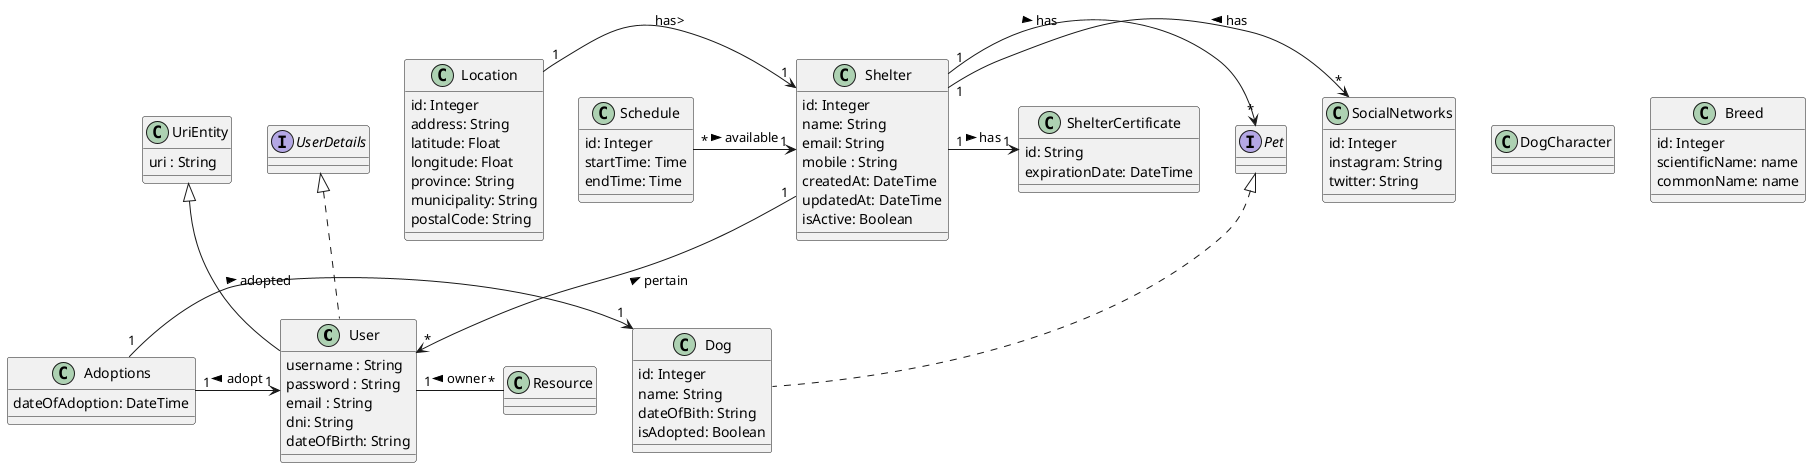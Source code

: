 @startuml
class User extends UriEntity implements UserDetails {
  username : String
  password : String
  email : String
  dni: String
  dateOfBirth: String
}


class UriEntity {
  uri : String
}

class Dog implements Pet {
  id: Integer
  name: String
  dateOfBith: String
  isAdopted: Boolean
}

class Shelter {
  id: Integer
  name: String
  email: String
  mobile : String
  createdAt: DateTime
  updatedAt: DateTime
  isActive: Boolean
}

class Location {
 id: Integer
 address: String
 latitude: Float
 longitude: Float
 province: String
 municipality: String
 postalCode: String
}

class ShelterCertificate {
  id: String
  expirationDate: DateTime
}

class SocialNetworks {
  id: Integer
  instagram: String
  twitter: String
}

class Schedule {
    id: Integer
    startTime: Time
    endTime: Time
}

class Adoptions {
    dateOfAdoption: DateTime
}

class DogCharacter{

}

class Breed{
 id: Integer
 scientificName: name
 commonName: name
}



User "1" --right-- "*" Resource : owner <
Location "1" -> "1" Shelter : has>
Shelter "1" -> "*" User : < pertain
Shelter "1" -> "*" SocialNetworks : < has
Shelter "1" -> "*" Pet : has >
Shelter "1" -> "1" ShelterCertificate : has >
Schedule "*" -> "1" Shelter :available >

Adoptions "1" -> "1" Dog :adopted >
Adoptions "1" -> "1" User :adopt <
@enduml